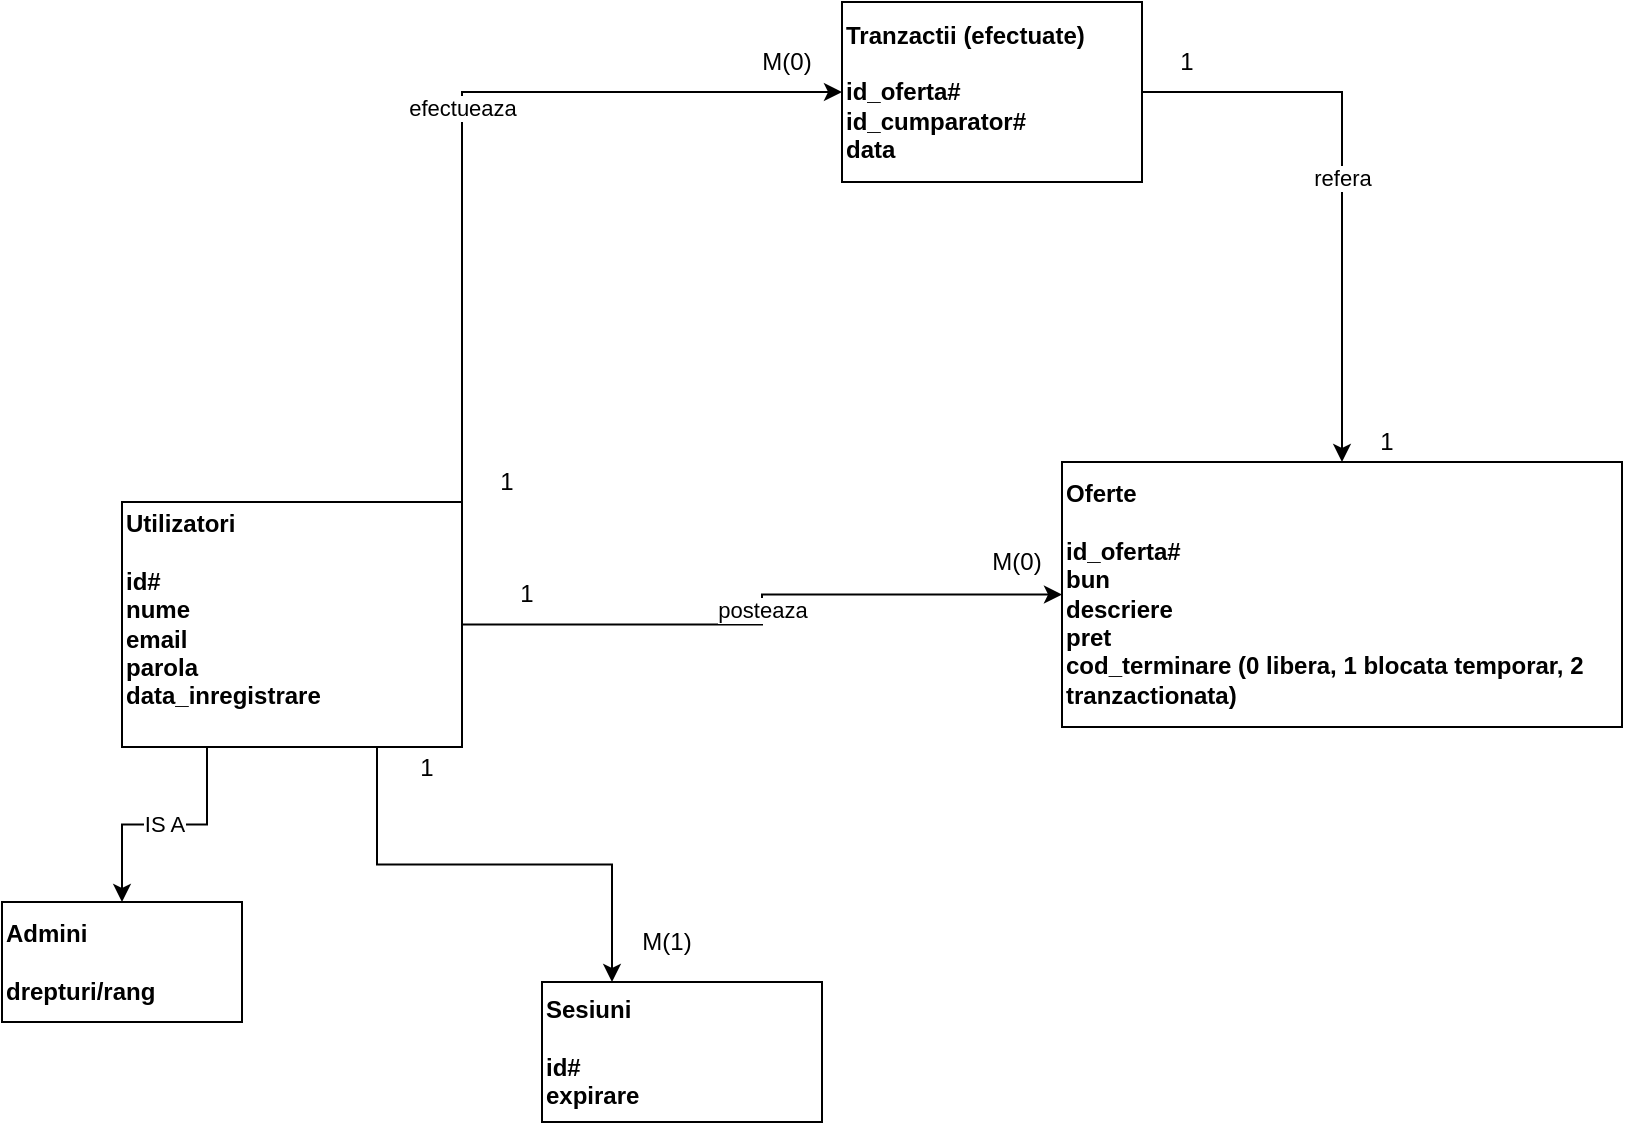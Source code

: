 <mxfile version="22.1.16" type="device">
  <diagram name="Page-1" id="iL6ZIfmkSBzqLlE6i0pb">
    <mxGraphModel dx="1221" dy="652" grid="1" gridSize="10" guides="1" tooltips="1" connect="1" arrows="1" fold="1" page="1" pageScale="1" pageWidth="850" pageHeight="1100" math="0" shadow="0">
      <root>
        <mxCell id="0" />
        <mxCell id="1" parent="0" />
        <mxCell id="d2dQK03Ckl_er2ROghQx-3" value="IS A" style="edgeStyle=orthogonalEdgeStyle;rounded=0;orthogonalLoop=1;jettySize=auto;html=1;exitX=0.25;exitY=1;exitDx=0;exitDy=0;entryX=0.5;entryY=0;entryDx=0;entryDy=0;" parent="1" source="d2dQK03Ckl_er2ROghQx-1" target="d2dQK03Ckl_er2ROghQx-2" edge="1">
          <mxGeometry relative="1" as="geometry" />
        </mxCell>
        <mxCell id="d2dQK03Ckl_er2ROghQx-15" value="posteaza" style="edgeStyle=orthogonalEdgeStyle;rounded=0;orthogonalLoop=1;jettySize=auto;html=1;exitX=1;exitY=0.5;exitDx=0;exitDy=0;entryX=0;entryY=0.5;entryDx=0;entryDy=0;" parent="1" source="d2dQK03Ckl_er2ROghQx-1" target="d2dQK03Ckl_er2ROghQx-14" edge="1">
          <mxGeometry relative="1" as="geometry" />
        </mxCell>
        <mxCell id="d2dQK03Ckl_er2ROghQx-18" value="efectueaza" style="edgeStyle=orthogonalEdgeStyle;rounded=0;orthogonalLoop=1;jettySize=auto;html=1;exitX=1;exitY=0;exitDx=0;exitDy=0;entryX=0;entryY=0.5;entryDx=0;entryDy=0;" parent="1" source="d2dQK03Ckl_er2ROghQx-1" target="d2dQK03Ckl_er2ROghQx-11" edge="1">
          <mxGeometry relative="1" as="geometry" />
        </mxCell>
        <mxCell id="KzwtmVBP17V-4Nrs-e2W-2" style="edgeStyle=orthogonalEdgeStyle;rounded=0;orthogonalLoop=1;jettySize=auto;html=1;exitX=0.75;exitY=1;exitDx=0;exitDy=0;entryX=0.25;entryY=0;entryDx=0;entryDy=0;" edge="1" parent="1" source="d2dQK03Ckl_er2ROghQx-1" target="KzwtmVBP17V-4Nrs-e2W-1">
          <mxGeometry relative="1" as="geometry" />
        </mxCell>
        <mxCell id="d2dQK03Ckl_er2ROghQx-1" value="&lt;b&gt;Utilizatori&lt;br&gt;&lt;br&gt;id#&lt;br&gt;nume&lt;br&gt;email&lt;br&gt;parola&lt;br&gt;data_inregistrare&lt;br&gt;&lt;br&gt;&lt;/b&gt;" style="rounded=0;whiteSpace=wrap;html=1;align=left;" parent="1" vertex="1">
          <mxGeometry x="140" y="330" width="170" height="122.5" as="geometry" />
        </mxCell>
        <mxCell id="d2dQK03Ckl_er2ROghQx-2" value="&lt;b&gt;Admini&lt;br&gt;&lt;br&gt;drepturi/rang&lt;br&gt;&lt;/b&gt;" style="rounded=0;whiteSpace=wrap;html=1;align=left;" parent="1" vertex="1">
          <mxGeometry x="80" y="530" width="120" height="60" as="geometry" />
        </mxCell>
        <mxCell id="d2dQK03Ckl_er2ROghQx-25" value="refera" style="edgeStyle=orthogonalEdgeStyle;rounded=0;orthogonalLoop=1;jettySize=auto;html=1;exitX=1;exitY=0.5;exitDx=0;exitDy=0;entryX=0.5;entryY=0;entryDx=0;entryDy=0;" parent="1" source="d2dQK03Ckl_er2ROghQx-11" target="d2dQK03Ckl_er2ROghQx-14" edge="1">
          <mxGeometry relative="1" as="geometry">
            <mxPoint x="700" y="270" as="targetPoint" />
          </mxGeometry>
        </mxCell>
        <mxCell id="d2dQK03Ckl_er2ROghQx-11" value="&lt;b&gt;Tranzactii (efectuate)&lt;br&gt;&lt;br&gt;id_oferta#&lt;br&gt;id_cumparator#&lt;br&gt;data&lt;br&gt;&lt;/b&gt;" style="rounded=0;whiteSpace=wrap;html=1;align=left;" parent="1" vertex="1">
          <mxGeometry x="500" y="80" width="150" height="90" as="geometry" />
        </mxCell>
        <mxCell id="d2dQK03Ckl_er2ROghQx-14" value="&lt;b&gt;Oferte&lt;br&gt;&lt;br&gt;id_oferta#&lt;br&gt;bun&lt;br&gt;descriere&lt;br&gt;pret&lt;br&gt;cod_terminare (0 libera, 1 blocata temporar, 2 tranzactionata)&lt;br&gt;&lt;/b&gt;" style="rounded=0;whiteSpace=wrap;html=1;align=left;" parent="1" vertex="1">
          <mxGeometry x="610" y="310" width="280" height="132.5" as="geometry" />
        </mxCell>
        <mxCell id="d2dQK03Ckl_er2ROghQx-16" value="1" style="text;html=1;strokeColor=none;fillColor=none;align=center;verticalAlign=middle;whiteSpace=wrap;rounded=0;" parent="1" vertex="1">
          <mxGeometry x="320" y="366.25" width="45" height="20" as="geometry" />
        </mxCell>
        <mxCell id="d2dQK03Ckl_er2ROghQx-17" value="M(0)" style="text;html=1;strokeColor=none;fillColor=none;align=center;verticalAlign=middle;whiteSpace=wrap;rounded=0;" parent="1" vertex="1">
          <mxGeometry x="565" y="350" width="45" height="20" as="geometry" />
        </mxCell>
        <mxCell id="d2dQK03Ckl_er2ROghQx-20" value="1" style="text;html=1;strokeColor=none;fillColor=none;align=center;verticalAlign=middle;whiteSpace=wrap;rounded=0;" parent="1" vertex="1">
          <mxGeometry x="310" y="310" width="45" height="20" as="geometry" />
        </mxCell>
        <mxCell id="d2dQK03Ckl_er2ROghQx-22" value="M(0)" style="text;html=1;strokeColor=none;fillColor=none;align=center;verticalAlign=middle;whiteSpace=wrap;rounded=0;" parent="1" vertex="1">
          <mxGeometry x="450" y="100" width="45" height="20" as="geometry" />
        </mxCell>
        <mxCell id="d2dQK03Ckl_er2ROghQx-23" value="1" style="text;html=1;strokeColor=none;fillColor=none;align=center;verticalAlign=middle;whiteSpace=wrap;rounded=0;" parent="1" vertex="1">
          <mxGeometry x="650" y="100" width="45" height="20" as="geometry" />
        </mxCell>
        <mxCell id="d2dQK03Ckl_er2ROghQx-24" value="1" style="text;html=1;strokeColor=none;fillColor=none;align=center;verticalAlign=middle;whiteSpace=wrap;rounded=0;" parent="1" vertex="1">
          <mxGeometry x="750" y="290" width="45" height="20" as="geometry" />
        </mxCell>
        <mxCell id="KzwtmVBP17V-4Nrs-e2W-1" value="&lt;b&gt;Sesiuni&lt;br&gt;&lt;br&gt;id#&lt;br&gt;expirare&lt;br&gt;&lt;/b&gt;" style="rounded=0;whiteSpace=wrap;html=1;align=left;" vertex="1" parent="1">
          <mxGeometry x="350" y="570" width="140" height="70" as="geometry" />
        </mxCell>
        <mxCell id="KzwtmVBP17V-4Nrs-e2W-3" value="1" style="text;html=1;strokeColor=none;fillColor=none;align=center;verticalAlign=middle;whiteSpace=wrap;rounded=0;" vertex="1" parent="1">
          <mxGeometry x="270" y="452.5" width="45" height="20" as="geometry" />
        </mxCell>
        <mxCell id="KzwtmVBP17V-4Nrs-e2W-5" value="M(1)" style="text;html=1;strokeColor=none;fillColor=none;align=center;verticalAlign=middle;whiteSpace=wrap;rounded=0;" vertex="1" parent="1">
          <mxGeometry x="390" y="540" width="45" height="20" as="geometry" />
        </mxCell>
      </root>
    </mxGraphModel>
  </diagram>
</mxfile>
